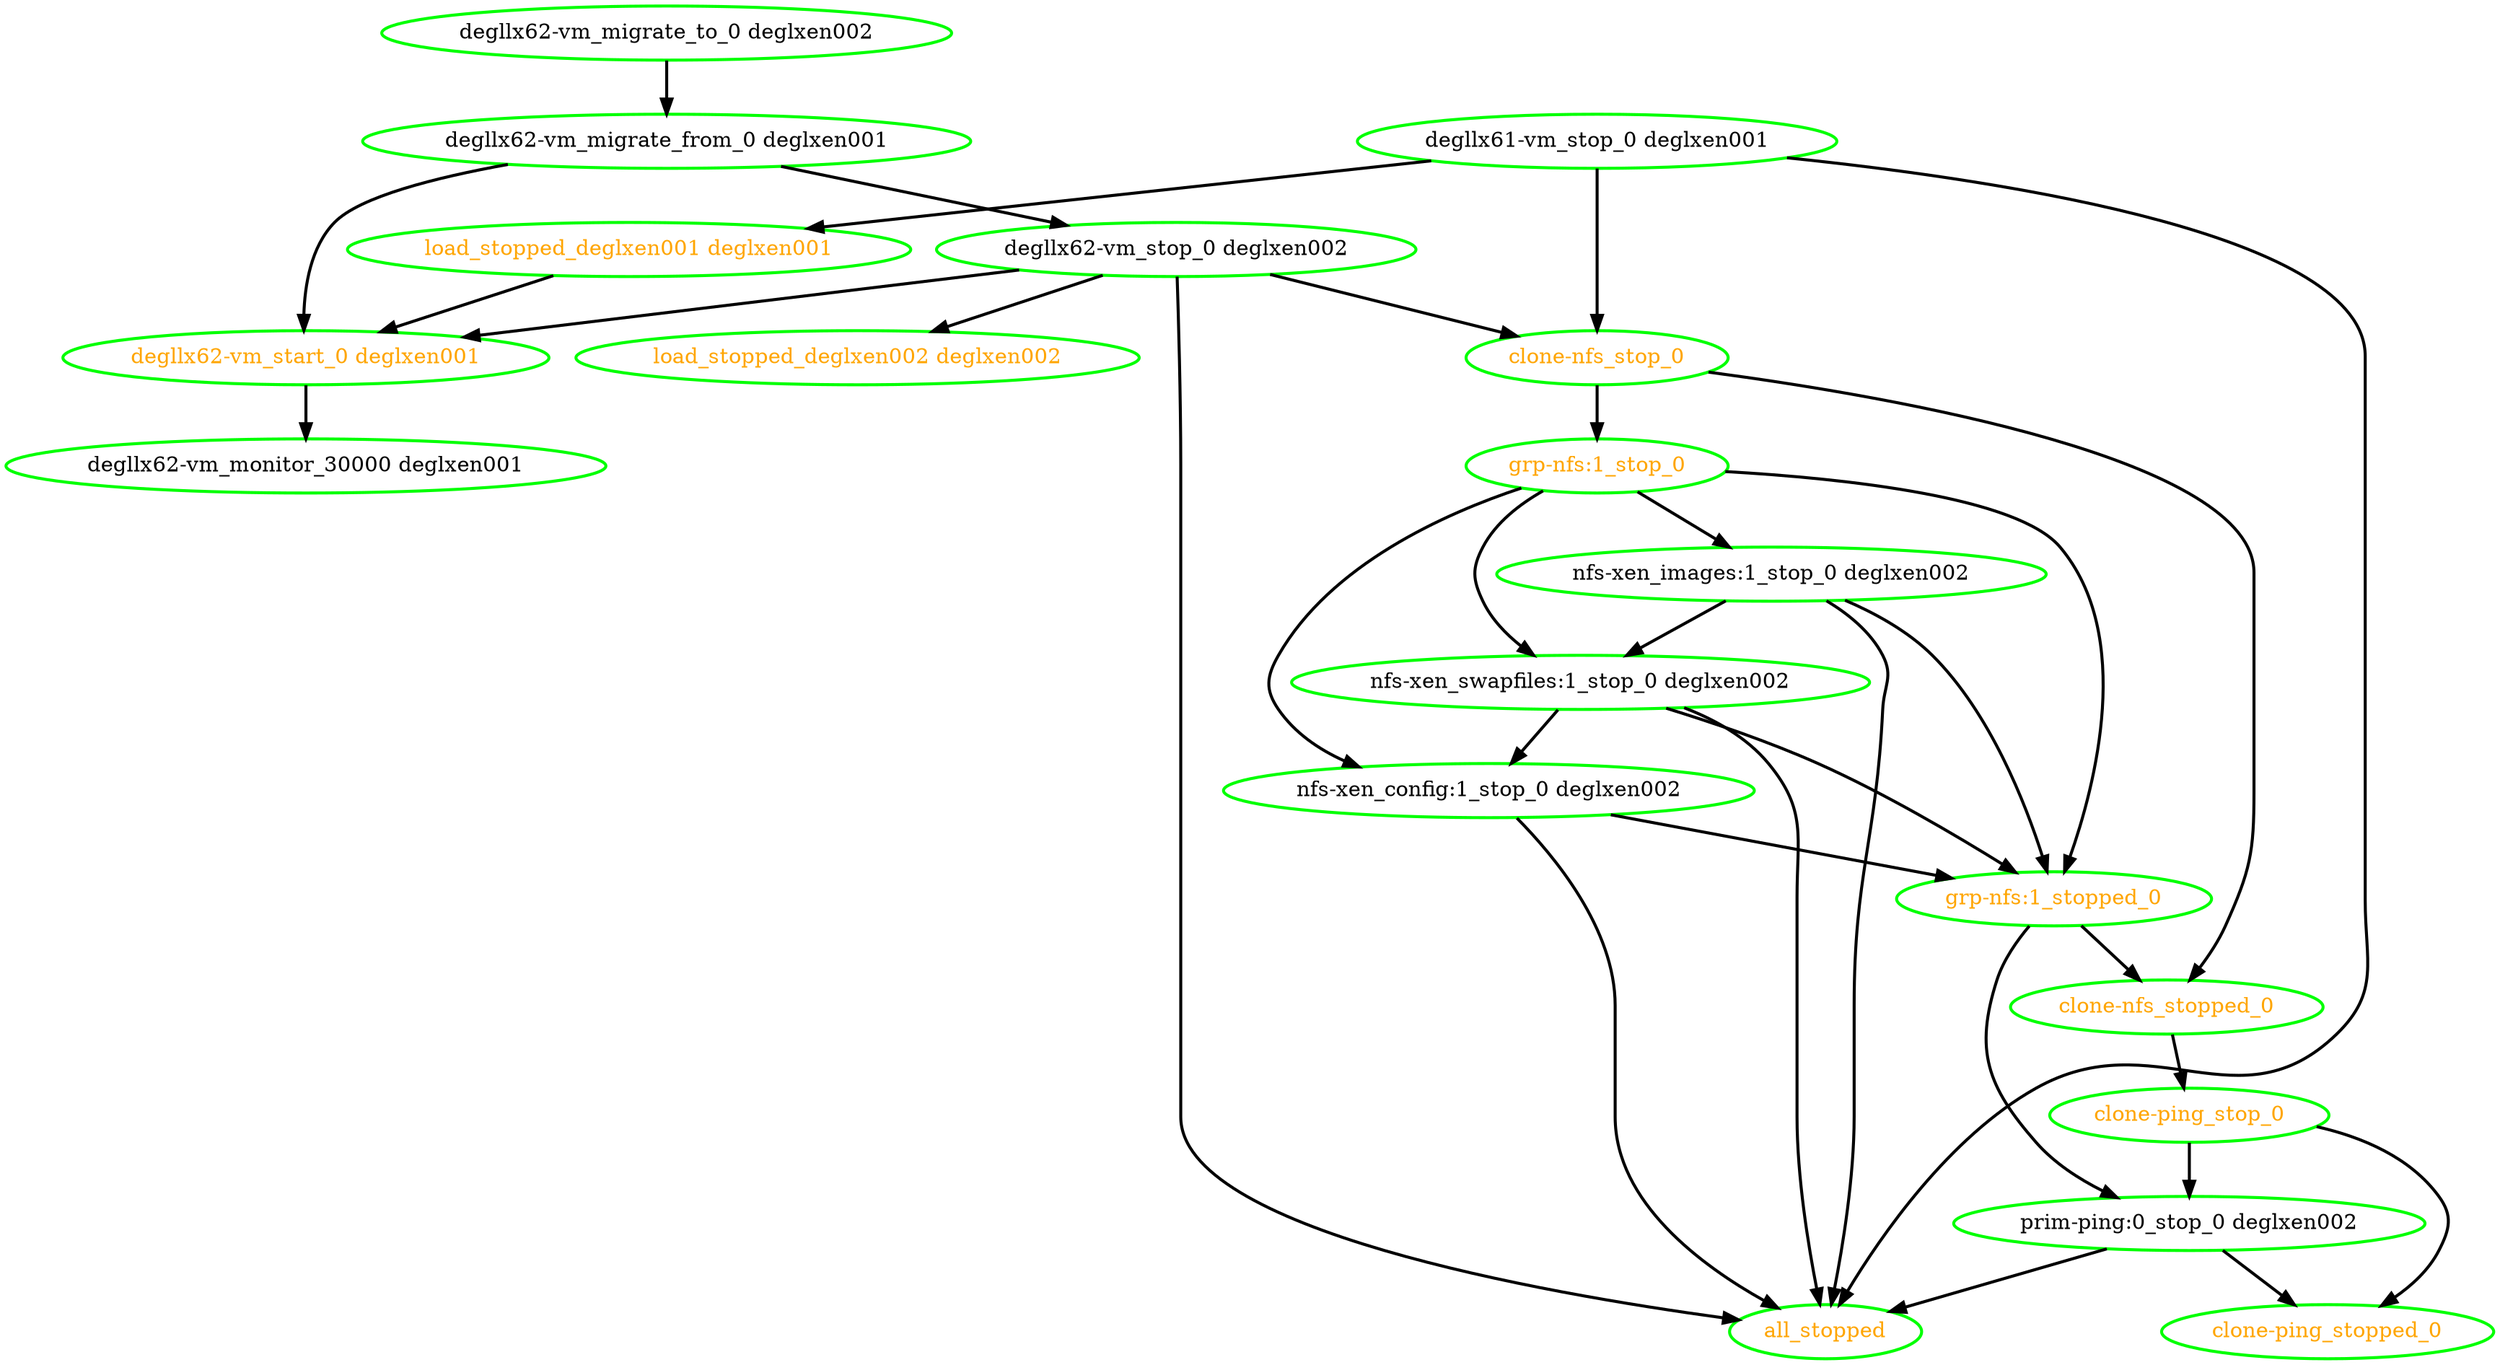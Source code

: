 digraph "g" {
"all_stopped" [ style=bold color="green" fontcolor="orange" ]
"clone-nfs_stop_0" -> "clone-nfs_stopped_0" [ style = bold]
"clone-nfs_stop_0" -> "grp-nfs:1_stop_0" [ style = bold]
"clone-nfs_stop_0" [ style=bold color="green" fontcolor="orange" ]
"clone-nfs_stopped_0" -> "clone-ping_stop_0" [ style = bold]
"clone-nfs_stopped_0" [ style=bold color="green" fontcolor="orange" ]
"clone-ping_stop_0" -> "clone-ping_stopped_0" [ style = bold]
"clone-ping_stop_0" -> "prim-ping:0_stop_0 deglxen002" [ style = bold]
"clone-ping_stop_0" [ style=bold color="green" fontcolor="orange" ]
"clone-ping_stopped_0" [ style=bold color="green" fontcolor="orange" ]
"degllx61-vm_stop_0 deglxen001" -> "all_stopped" [ style = bold]
"degllx61-vm_stop_0 deglxen001" -> "clone-nfs_stop_0" [ style = bold]
"degllx61-vm_stop_0 deglxen001" -> "load_stopped_deglxen001 deglxen001" [ style = bold]
"degllx61-vm_stop_0 deglxen001" [ style=bold color="green" fontcolor="black" ]
"degllx62-vm_migrate_from_0 deglxen001" -> "degllx62-vm_start_0 deglxen001" [ style = bold]
"degllx62-vm_migrate_from_0 deglxen001" -> "degllx62-vm_stop_0 deglxen002" [ style = bold]
"degllx62-vm_migrate_from_0 deglxen001" [ style=bold color="green" fontcolor="black"]
"degllx62-vm_migrate_to_0 deglxen002" -> "degllx62-vm_migrate_from_0 deglxen001" [ style = bold]
"degllx62-vm_migrate_to_0 deglxen002" [ style=bold color="green" fontcolor="black"]
"degllx62-vm_monitor_30000 deglxen001" [ style=bold color="green" fontcolor="black" ]
"degllx62-vm_start_0 deglxen001" -> "degllx62-vm_monitor_30000 deglxen001" [ style = bold]
"degllx62-vm_start_0 deglxen001" [ style=bold color="green" fontcolor="orange"]
"degllx62-vm_stop_0 deglxen002" -> "all_stopped" [ style = bold]
"degllx62-vm_stop_0 deglxen002" -> "clone-nfs_stop_0" [ style = bold]
"degllx62-vm_stop_0 deglxen002" -> "degllx62-vm_start_0 deglxen001" [ style = bold]
"degllx62-vm_stop_0 deglxen002" -> "load_stopped_deglxen002 deglxen002" [ style = bold]
"degllx62-vm_stop_0 deglxen002" [ style=bold color="green" fontcolor="black" ]
"grp-nfs:1_stop_0" -> "grp-nfs:1_stopped_0" [ style = bold]
"grp-nfs:1_stop_0" -> "nfs-xen_config:1_stop_0 deglxen002" [ style = bold]
"grp-nfs:1_stop_0" -> "nfs-xen_images:1_stop_0 deglxen002" [ style = bold]
"grp-nfs:1_stop_0" -> "nfs-xen_swapfiles:1_stop_0 deglxen002" [ style = bold]
"grp-nfs:1_stop_0" [ style=bold color="green" fontcolor="orange" ]
"grp-nfs:1_stopped_0" -> "clone-nfs_stopped_0" [ style = bold]
"grp-nfs:1_stopped_0" -> "prim-ping:0_stop_0 deglxen002" [ style = bold]
"grp-nfs:1_stopped_0" [ style=bold color="green" fontcolor="orange" ]
"load_stopped_deglxen001 deglxen001" -> "degllx62-vm_start_0 deglxen001" [ style = bold]
"load_stopped_deglxen001 deglxen001" [ style=bold color="green" fontcolor="orange" ]
"load_stopped_deglxen002 deglxen002" [ style=bold color="green" fontcolor="orange" ]
"nfs-xen_config:1_stop_0 deglxen002" -> "all_stopped" [ style = bold]
"nfs-xen_config:1_stop_0 deglxen002" -> "grp-nfs:1_stopped_0" [ style = bold]
"nfs-xen_config:1_stop_0 deglxen002" [ style=bold color="green" fontcolor="black" ]
"nfs-xen_images:1_stop_0 deglxen002" -> "all_stopped" [ style = bold]
"nfs-xen_images:1_stop_0 deglxen002" -> "grp-nfs:1_stopped_0" [ style = bold]
"nfs-xen_images:1_stop_0 deglxen002" -> "nfs-xen_swapfiles:1_stop_0 deglxen002" [ style = bold]
"nfs-xen_images:1_stop_0 deglxen002" [ style=bold color="green" fontcolor="black" ]
"nfs-xen_swapfiles:1_stop_0 deglxen002" -> "all_stopped" [ style = bold]
"nfs-xen_swapfiles:1_stop_0 deglxen002" -> "grp-nfs:1_stopped_0" [ style = bold]
"nfs-xen_swapfiles:1_stop_0 deglxen002" -> "nfs-xen_config:1_stop_0 deglxen002" [ style = bold]
"nfs-xen_swapfiles:1_stop_0 deglxen002" [ style=bold color="green" fontcolor="black" ]
"prim-ping:0_stop_0 deglxen002" -> "all_stopped" [ style = bold]
"prim-ping:0_stop_0 deglxen002" -> "clone-ping_stopped_0" [ style = bold]
"prim-ping:0_stop_0 deglxen002" [ style=bold color="green" fontcolor="black" ]
}
